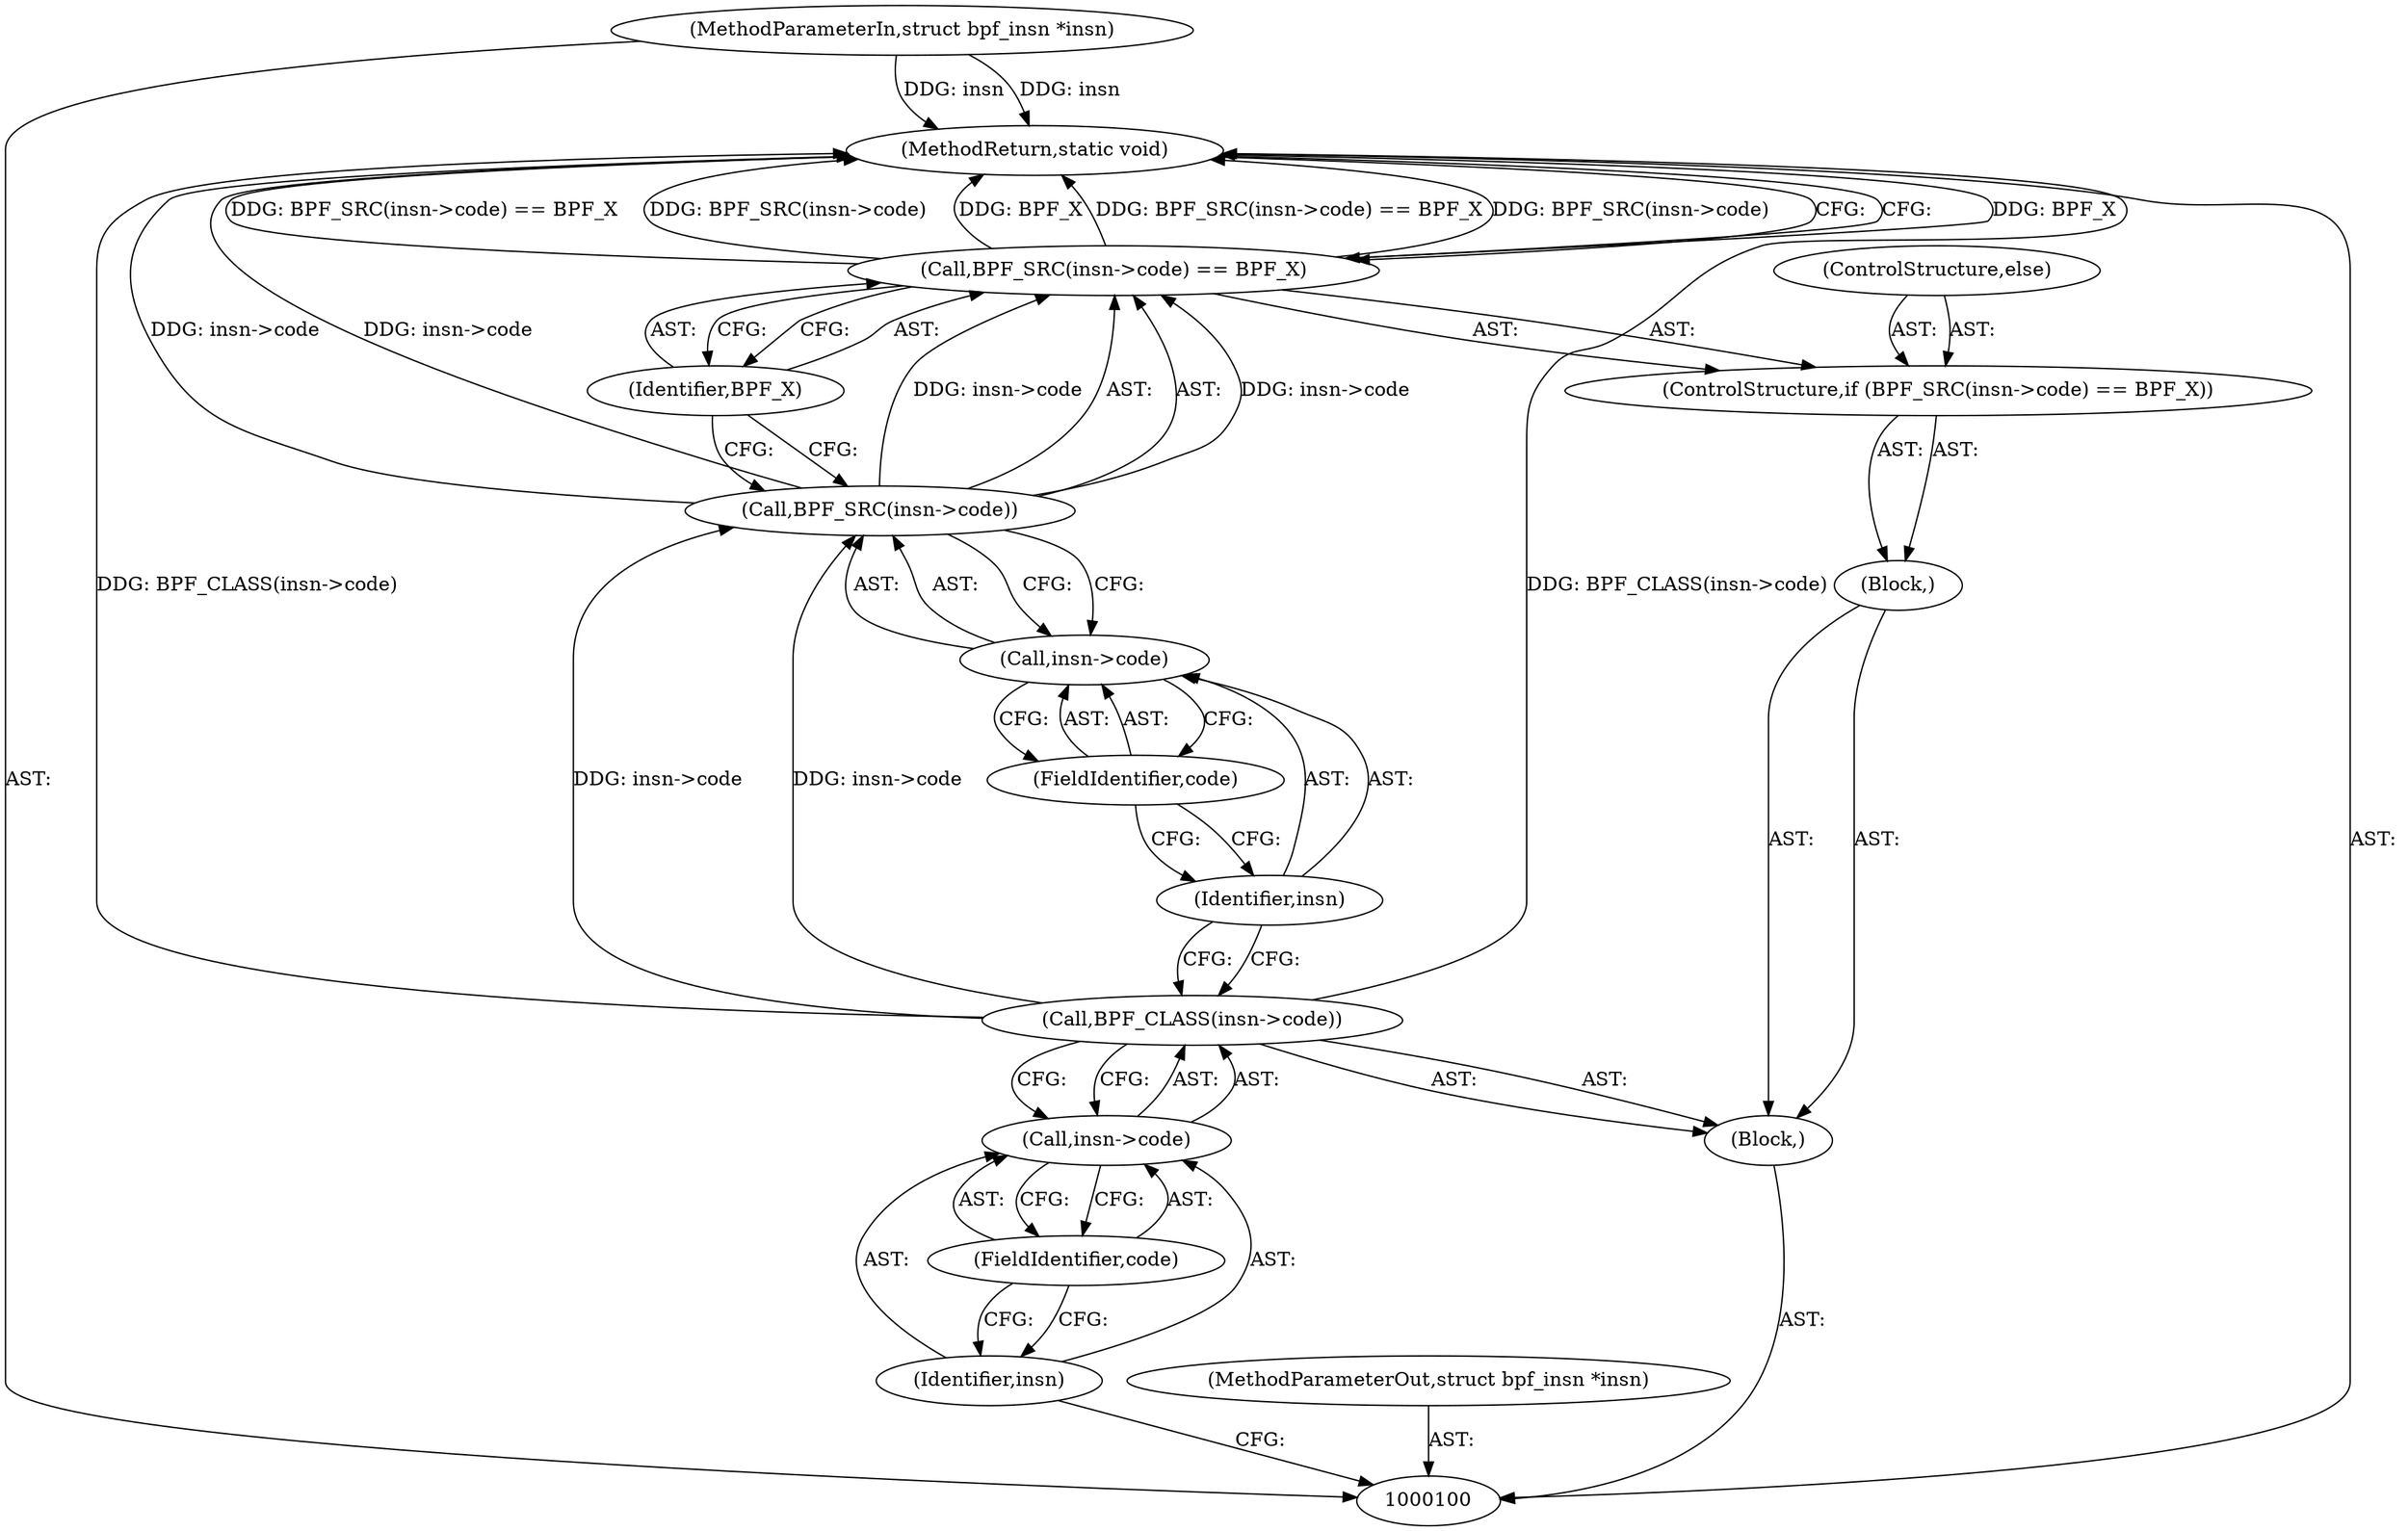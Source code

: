 digraph "1_linux_0d0e57697f162da4aa218b5feafe614fb666db07_0" {
"1000116" [label="(MethodReturn,static void)"];
"1000101" [label="(MethodParameterIn,struct bpf_insn *insn)"];
"1000140" [label="(MethodParameterOut,struct bpf_insn *insn)"];
"1000115" [label="(ControlStructure,else)"];
"1000102" [label="(Block,)"];
"1000103" [label="(Call,BPF_CLASS(insn->code))"];
"1000104" [label="(Call,insn->code)"];
"1000105" [label="(Identifier,insn)"];
"1000106" [label="(FieldIdentifier,code)"];
"1000107" [label="(Block,)"];
"1000111" [label="(Call,insn->code)"];
"1000112" [label="(Identifier,insn)"];
"1000108" [label="(ControlStructure,if (BPF_SRC(insn->code) == BPF_X))"];
"1000113" [label="(FieldIdentifier,code)"];
"1000114" [label="(Identifier,BPF_X)"];
"1000109" [label="(Call,BPF_SRC(insn->code) == BPF_X)"];
"1000110" [label="(Call,BPF_SRC(insn->code))"];
"1000116" -> "1000100"  [label="AST: "];
"1000116" -> "1000109"  [label="CFG: "];
"1000109" -> "1000116"  [label="DDG: BPF_X"];
"1000109" -> "1000116"  [label="DDG: BPF_SRC(insn->code) == BPF_X"];
"1000109" -> "1000116"  [label="DDG: BPF_SRC(insn->code)"];
"1000103" -> "1000116"  [label="DDG: BPF_CLASS(insn->code)"];
"1000110" -> "1000116"  [label="DDG: insn->code"];
"1000101" -> "1000116"  [label="DDG: insn"];
"1000101" -> "1000100"  [label="AST: "];
"1000101" -> "1000116"  [label="DDG: insn"];
"1000140" -> "1000100"  [label="AST: "];
"1000115" -> "1000108"  [label="AST: "];
"1000102" -> "1000100"  [label="AST: "];
"1000103" -> "1000102"  [label="AST: "];
"1000107" -> "1000102"  [label="AST: "];
"1000103" -> "1000102"  [label="AST: "];
"1000103" -> "1000104"  [label="CFG: "];
"1000104" -> "1000103"  [label="AST: "];
"1000112" -> "1000103"  [label="CFG: "];
"1000103" -> "1000116"  [label="DDG: BPF_CLASS(insn->code)"];
"1000103" -> "1000110"  [label="DDG: insn->code"];
"1000104" -> "1000103"  [label="AST: "];
"1000104" -> "1000106"  [label="CFG: "];
"1000105" -> "1000104"  [label="AST: "];
"1000106" -> "1000104"  [label="AST: "];
"1000103" -> "1000104"  [label="CFG: "];
"1000105" -> "1000104"  [label="AST: "];
"1000105" -> "1000100"  [label="CFG: "];
"1000106" -> "1000105"  [label="CFG: "];
"1000106" -> "1000104"  [label="AST: "];
"1000106" -> "1000105"  [label="CFG: "];
"1000104" -> "1000106"  [label="CFG: "];
"1000107" -> "1000102"  [label="AST: "];
"1000108" -> "1000107"  [label="AST: "];
"1000111" -> "1000110"  [label="AST: "];
"1000111" -> "1000113"  [label="CFG: "];
"1000112" -> "1000111"  [label="AST: "];
"1000113" -> "1000111"  [label="AST: "];
"1000110" -> "1000111"  [label="CFG: "];
"1000112" -> "1000111"  [label="AST: "];
"1000112" -> "1000103"  [label="CFG: "];
"1000113" -> "1000112"  [label="CFG: "];
"1000108" -> "1000107"  [label="AST: "];
"1000109" -> "1000108"  [label="AST: "];
"1000115" -> "1000108"  [label="AST: "];
"1000113" -> "1000111"  [label="AST: "];
"1000113" -> "1000112"  [label="CFG: "];
"1000111" -> "1000113"  [label="CFG: "];
"1000114" -> "1000109"  [label="AST: "];
"1000114" -> "1000110"  [label="CFG: "];
"1000109" -> "1000114"  [label="CFG: "];
"1000109" -> "1000108"  [label="AST: "];
"1000109" -> "1000114"  [label="CFG: "];
"1000110" -> "1000109"  [label="AST: "];
"1000114" -> "1000109"  [label="AST: "];
"1000116" -> "1000109"  [label="CFG: "];
"1000109" -> "1000116"  [label="DDG: BPF_X"];
"1000109" -> "1000116"  [label="DDG: BPF_SRC(insn->code) == BPF_X"];
"1000109" -> "1000116"  [label="DDG: BPF_SRC(insn->code)"];
"1000110" -> "1000109"  [label="DDG: insn->code"];
"1000110" -> "1000109"  [label="AST: "];
"1000110" -> "1000111"  [label="CFG: "];
"1000111" -> "1000110"  [label="AST: "];
"1000114" -> "1000110"  [label="CFG: "];
"1000110" -> "1000116"  [label="DDG: insn->code"];
"1000110" -> "1000109"  [label="DDG: insn->code"];
"1000103" -> "1000110"  [label="DDG: insn->code"];
}

